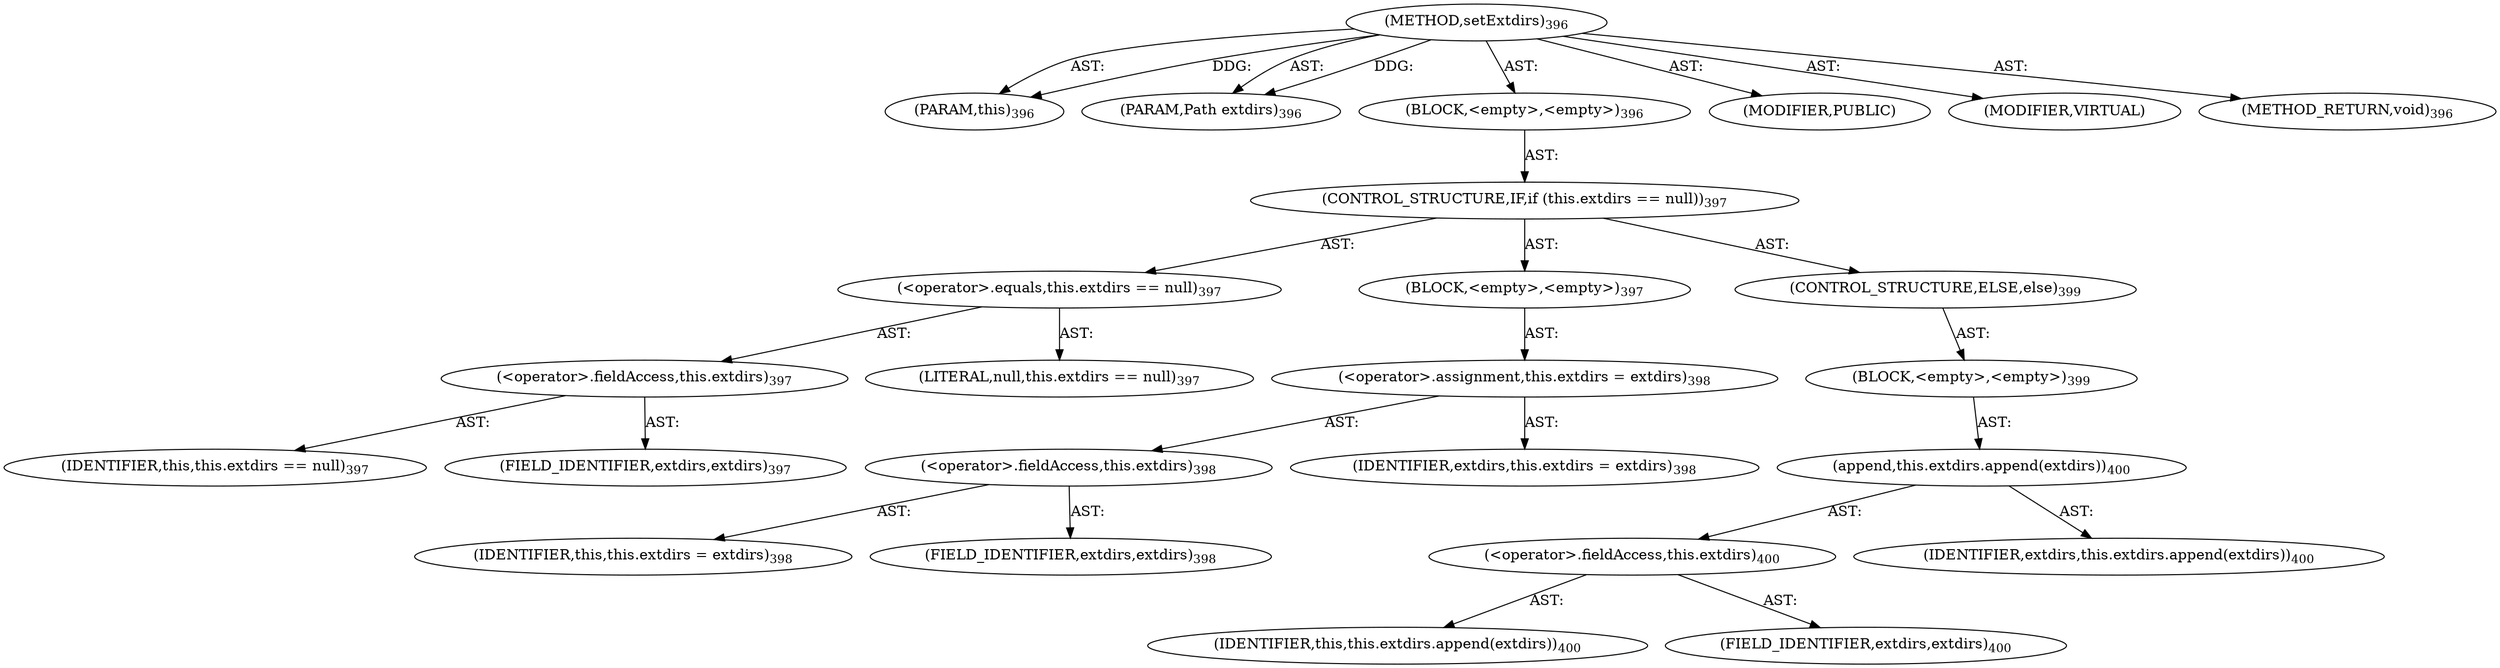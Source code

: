 digraph "setExtdirs" {  
"111669149719" [label = <(METHOD,setExtdirs)<SUB>396</SUB>> ]
"115964117004" [label = <(PARAM,this)<SUB>396</SUB>> ]
"115964117049" [label = <(PARAM,Path extdirs)<SUB>396</SUB>> ]
"25769803819" [label = <(BLOCK,&lt;empty&gt;,&lt;empty&gt;)<SUB>396</SUB>> ]
"47244640276" [label = <(CONTROL_STRUCTURE,IF,if (this.extdirs == null))<SUB>397</SUB>> ]
"30064771220" [label = <(&lt;operator&gt;.equals,this.extdirs == null)<SUB>397</SUB>> ]
"30064771221" [label = <(&lt;operator&gt;.fieldAccess,this.extdirs)<SUB>397</SUB>> ]
"68719476750" [label = <(IDENTIFIER,this,this.extdirs == null)<SUB>397</SUB>> ]
"55834574915" [label = <(FIELD_IDENTIFIER,extdirs,extdirs)<SUB>397</SUB>> ]
"90194313244" [label = <(LITERAL,null,this.extdirs == null)<SUB>397</SUB>> ]
"25769803820" [label = <(BLOCK,&lt;empty&gt;,&lt;empty&gt;)<SUB>397</SUB>> ]
"30064771222" [label = <(&lt;operator&gt;.assignment,this.extdirs = extdirs)<SUB>398</SUB>> ]
"30064771223" [label = <(&lt;operator&gt;.fieldAccess,this.extdirs)<SUB>398</SUB>> ]
"68719476751" [label = <(IDENTIFIER,this,this.extdirs = extdirs)<SUB>398</SUB>> ]
"55834574916" [label = <(FIELD_IDENTIFIER,extdirs,extdirs)<SUB>398</SUB>> ]
"68719476874" [label = <(IDENTIFIER,extdirs,this.extdirs = extdirs)<SUB>398</SUB>> ]
"47244640277" [label = <(CONTROL_STRUCTURE,ELSE,else)<SUB>399</SUB>> ]
"25769803821" [label = <(BLOCK,&lt;empty&gt;,&lt;empty&gt;)<SUB>399</SUB>> ]
"30064771224" [label = <(append,this.extdirs.append(extdirs))<SUB>400</SUB>> ]
"30064771225" [label = <(&lt;operator&gt;.fieldAccess,this.extdirs)<SUB>400</SUB>> ]
"68719476752" [label = <(IDENTIFIER,this,this.extdirs.append(extdirs))<SUB>400</SUB>> ]
"55834574917" [label = <(FIELD_IDENTIFIER,extdirs,extdirs)<SUB>400</SUB>> ]
"68719476875" [label = <(IDENTIFIER,extdirs,this.extdirs.append(extdirs))<SUB>400</SUB>> ]
"133143986251" [label = <(MODIFIER,PUBLIC)> ]
"133143986252" [label = <(MODIFIER,VIRTUAL)> ]
"128849018903" [label = <(METHOD_RETURN,void)<SUB>396</SUB>> ]
  "111669149719" -> "115964117004"  [ label = "AST: "] 
  "111669149719" -> "115964117049"  [ label = "AST: "] 
  "111669149719" -> "25769803819"  [ label = "AST: "] 
  "111669149719" -> "133143986251"  [ label = "AST: "] 
  "111669149719" -> "133143986252"  [ label = "AST: "] 
  "111669149719" -> "128849018903"  [ label = "AST: "] 
  "25769803819" -> "47244640276"  [ label = "AST: "] 
  "47244640276" -> "30064771220"  [ label = "AST: "] 
  "47244640276" -> "25769803820"  [ label = "AST: "] 
  "47244640276" -> "47244640277"  [ label = "AST: "] 
  "30064771220" -> "30064771221"  [ label = "AST: "] 
  "30064771220" -> "90194313244"  [ label = "AST: "] 
  "30064771221" -> "68719476750"  [ label = "AST: "] 
  "30064771221" -> "55834574915"  [ label = "AST: "] 
  "25769803820" -> "30064771222"  [ label = "AST: "] 
  "30064771222" -> "30064771223"  [ label = "AST: "] 
  "30064771222" -> "68719476874"  [ label = "AST: "] 
  "30064771223" -> "68719476751"  [ label = "AST: "] 
  "30064771223" -> "55834574916"  [ label = "AST: "] 
  "47244640277" -> "25769803821"  [ label = "AST: "] 
  "25769803821" -> "30064771224"  [ label = "AST: "] 
  "30064771224" -> "30064771225"  [ label = "AST: "] 
  "30064771224" -> "68719476875"  [ label = "AST: "] 
  "30064771225" -> "68719476752"  [ label = "AST: "] 
  "30064771225" -> "55834574917"  [ label = "AST: "] 
  "111669149719" -> "115964117004"  [ label = "DDG: "] 
  "111669149719" -> "115964117049"  [ label = "DDG: "] 
}
